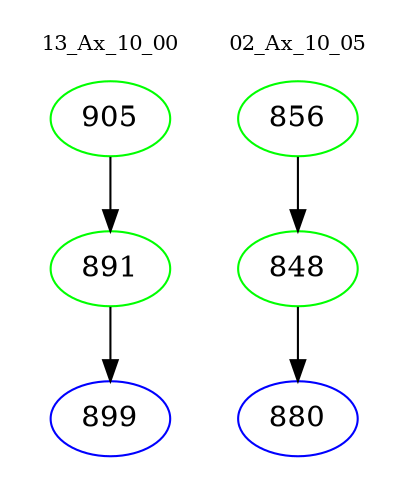 digraph{
subgraph cluster_0 {
color = white
label = "13_Ax_10_00";
fontsize=10;
T0_905 [label="905", color="green"]
T0_905 -> T0_891 [color="black"]
T0_891 [label="891", color="green"]
T0_891 -> T0_899 [color="black"]
T0_899 [label="899", color="blue"]
}
subgraph cluster_1 {
color = white
label = "02_Ax_10_05";
fontsize=10;
T1_856 [label="856", color="green"]
T1_856 -> T1_848 [color="black"]
T1_848 [label="848", color="green"]
T1_848 -> T1_880 [color="black"]
T1_880 [label="880", color="blue"]
}
}

